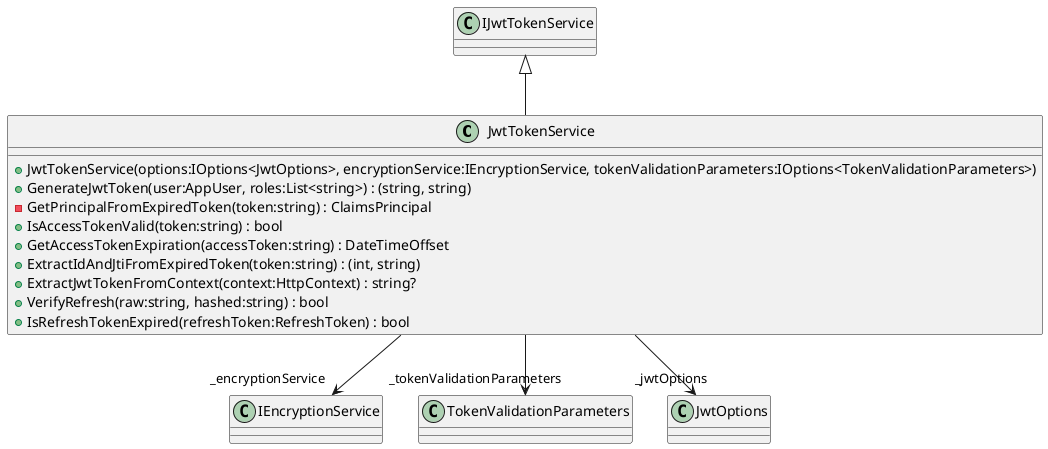 @startuml
class JwtTokenService {
    + JwtTokenService(options:IOptions<JwtOptions>, encryptionService:IEncryptionService, tokenValidationParameters:IOptions<TokenValidationParameters>)
    + GenerateJwtToken(user:AppUser, roles:List<string>) : (string, string)
    - GetPrincipalFromExpiredToken(token:string) : ClaimsPrincipal
    + IsAccessTokenValid(token:string) : bool
    + GetAccessTokenExpiration(accessToken:string) : DateTimeOffset
    + ExtractIdAndJtiFromExpiredToken(token:string) : (int, string)
    + ExtractJwtTokenFromContext(context:HttpContext) : string?
    + VerifyRefresh(raw:string, hashed:string) : bool
    + IsRefreshTokenExpired(refreshToken:RefreshToken) : bool
}
IJwtTokenService <|-- JwtTokenService
JwtTokenService --> "_encryptionService" IEncryptionService
JwtTokenService --> "_tokenValidationParameters" TokenValidationParameters
JwtTokenService --> "_jwtOptions" JwtOptions
@enduml

